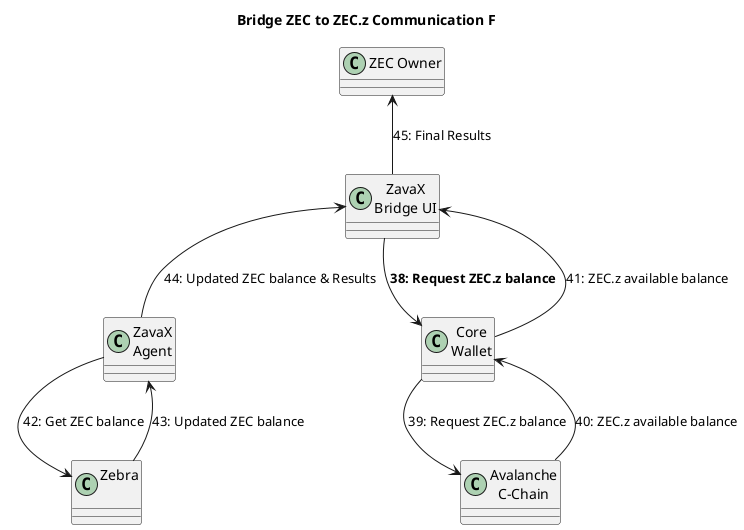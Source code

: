 @startuml
title Bridge ZEC to ZEC.z Communication F
top to bottom direction

class "ZavaX\nBridge UI" as UI
class "Core\nWallet" as MC
class "Avalanche\nC-Chain" as CC
class "ZavaX\nAgent" as ZA
class "Zebra\n" as Z
class "ZEC Owner" as ZH

UI -down-> MC : **38: Request ZEC.z balance**
MC -down-> CC : 39: Request ZEC.z balance
CC -up-> MC : 40: ZEC.z available balance
MC -up-> UI : 41: ZEC.z available balance
ZA -down-> Z : 42: Get ZEC balance
Z -up-> ZA : 43: Updated ZEC balance
ZA -up-> UI : 44: Updated ZEC balance & Results
UI -up-> ZH : 45: Final Results

@enduml